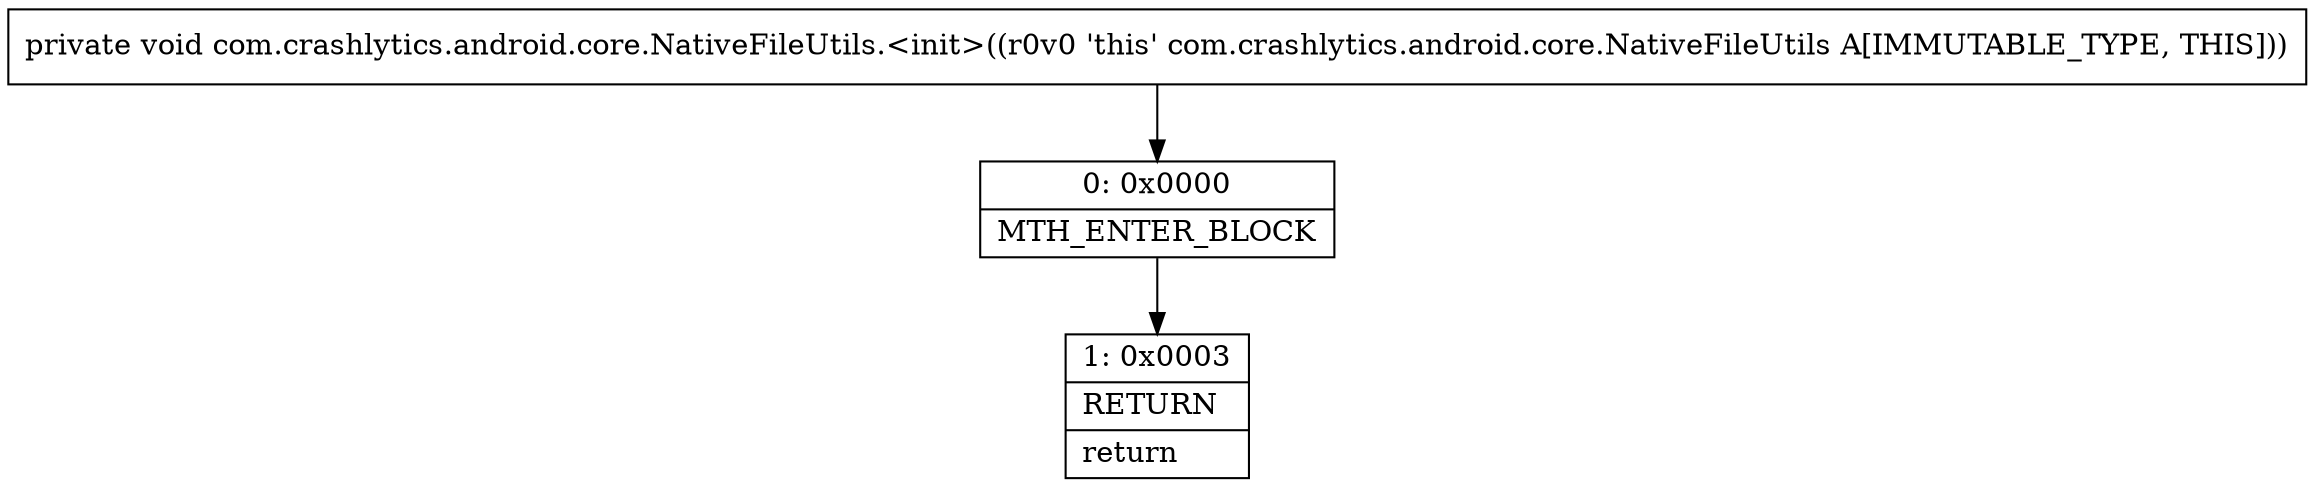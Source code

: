 digraph "CFG forcom.crashlytics.android.core.NativeFileUtils.\<init\>()V" {
Node_0 [shape=record,label="{0\:\ 0x0000|MTH_ENTER_BLOCK\l}"];
Node_1 [shape=record,label="{1\:\ 0x0003|RETURN\l|return\l}"];
MethodNode[shape=record,label="{private void com.crashlytics.android.core.NativeFileUtils.\<init\>((r0v0 'this' com.crashlytics.android.core.NativeFileUtils A[IMMUTABLE_TYPE, THIS])) }"];
MethodNode -> Node_0;
Node_0 -> Node_1;
}

